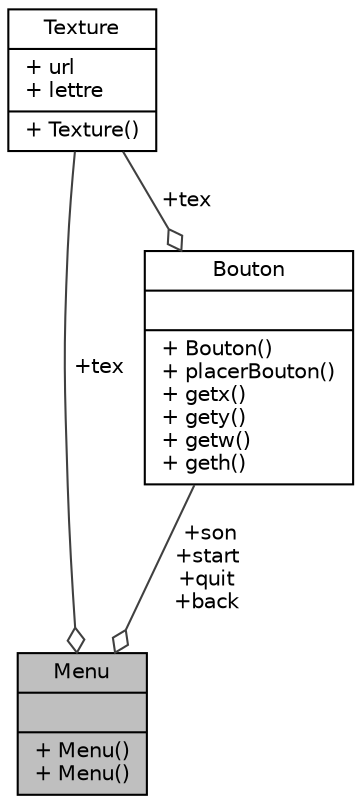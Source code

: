 digraph "Menu"
{
 // LATEX_PDF_SIZE
  edge [fontname="Helvetica",fontsize="10",labelfontname="Helvetica",labelfontsize="10"];
  node [fontname="Helvetica",fontsize="10",shape=record];
  Node1 [label="{Menu\n||+ Menu()\l+ Menu()\l}",height=0.2,width=0.4,color="black", fillcolor="grey75", style="filled", fontcolor="black",tooltip="permettant de gerer le menu"];
  Node2 -> Node1 [color="grey25",fontsize="10",style="solid",label=" +tex" ,arrowhead="odiamond"];
  Node2 [label="{Texture\n|+ url\l+ lettre\l|+ Texture()\l}",height=0.2,width=0.4,color="black", fillcolor="white", style="filled",URL="$classTexture.html",tooltip="class permettant de gerer les textures d'un personnage"];
  Node3 -> Node1 [color="grey25",fontsize="10",style="solid",label=" +son\n+start\n+quit\n+back" ,arrowhead="odiamond"];
  Node3 [label="{Bouton\n||+ Bouton()\l+ placerBouton()\l+ getx()\l+ gety()\l+ getw()\l+ geth()\l}",height=0.2,width=0.4,color="black", fillcolor="white", style="filled",URL="$classBouton.html",tooltip="permettant de gerer les boutons du menu"];
  Node2 -> Node3 [color="grey25",fontsize="10",style="solid",label=" +tex" ,arrowhead="odiamond"];
}

